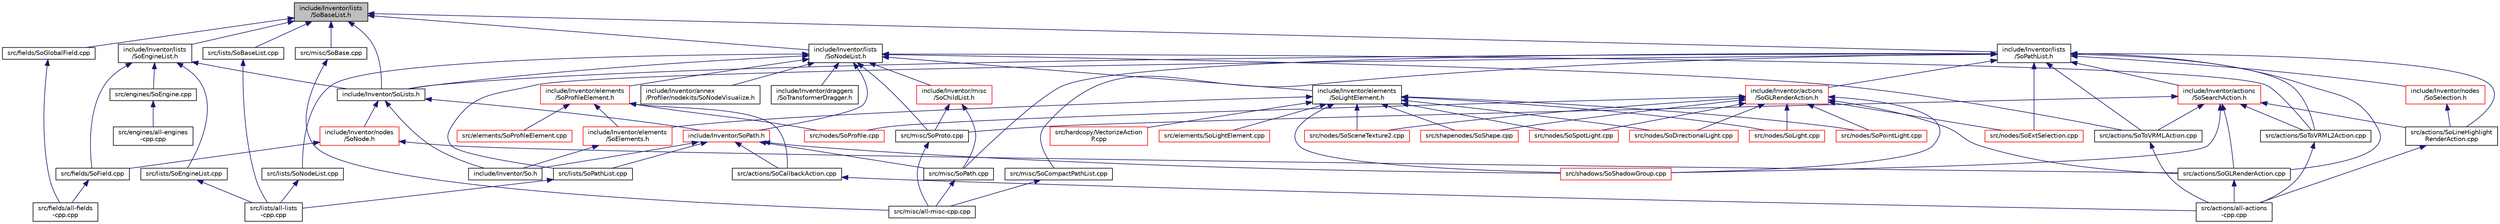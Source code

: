 digraph "include/Inventor/lists/SoBaseList.h"
{
 // LATEX_PDF_SIZE
  edge [fontname="Helvetica",fontsize="10",labelfontname="Helvetica",labelfontsize="10"];
  node [fontname="Helvetica",fontsize="10",shape=record];
  Node1 [label="include/Inventor/lists\l/SoBaseList.h",height=0.2,width=0.4,color="black", fillcolor="grey75", style="filled", fontcolor="black",tooltip=" "];
  Node1 -> Node2 [dir="back",color="midnightblue",fontsize="10",style="solid",fontname="Helvetica"];
  Node2 [label="src/fields/SoGlobalField.cpp",height=0.2,width=0.4,color="black", fillcolor="white", style="filled",URL="$SoGlobalField_8cpp.html",tooltip=" "];
  Node2 -> Node3 [dir="back",color="midnightblue",fontsize="10",style="solid",fontname="Helvetica"];
  Node3 [label="src/fields/all-fields\l-cpp.cpp",height=0.2,width=0.4,color="black", fillcolor="white", style="filled",URL="$all-fields-cpp_8cpp.html",tooltip=" "];
  Node1 -> Node4 [dir="back",color="midnightblue",fontsize="10",style="solid",fontname="Helvetica"];
  Node4 [label="src/lists/SoBaseList.cpp",height=0.2,width=0.4,color="black", fillcolor="white", style="filled",URL="$SoBaseList_8cpp.html",tooltip=" "];
  Node4 -> Node5 [dir="back",color="midnightblue",fontsize="10",style="solid",fontname="Helvetica"];
  Node5 [label="src/lists/all-lists\l-cpp.cpp",height=0.2,width=0.4,color="black", fillcolor="white", style="filled",URL="$all-lists-cpp_8cpp.html",tooltip=" "];
  Node1 -> Node6 [dir="back",color="midnightblue",fontsize="10",style="solid",fontname="Helvetica"];
  Node6 [label="src/misc/SoBase.cpp",height=0.2,width=0.4,color="black", fillcolor="white", style="filled",URL="$SoBase_8cpp.html",tooltip=" "];
  Node6 -> Node7 [dir="back",color="midnightblue",fontsize="10",style="solid",fontname="Helvetica"];
  Node7 [label="src/misc/all-misc-cpp.cpp",height=0.2,width=0.4,color="black", fillcolor="white", style="filled",URL="$all-misc-cpp_8cpp.html",tooltip=" "];
  Node1 -> Node8 [dir="back",color="midnightblue",fontsize="10",style="solid",fontname="Helvetica"];
  Node8 [label="include/Inventor/lists\l/SoEngineList.h",height=0.2,width=0.4,color="black", fillcolor="white", style="filled",URL="$SoEngineList_8h.html",tooltip=" "];
  Node8 -> Node9 [dir="back",color="midnightblue",fontsize="10",style="solid",fontname="Helvetica"];
  Node9 [label="src/engines/SoEngine.cpp",height=0.2,width=0.4,color="black", fillcolor="white", style="filled",URL="$SoEngine_8cpp.html",tooltip=" "];
  Node9 -> Node10 [dir="back",color="midnightblue",fontsize="10",style="solid",fontname="Helvetica"];
  Node10 [label="src/engines/all-engines\l-cpp.cpp",height=0.2,width=0.4,color="black", fillcolor="white", style="filled",URL="$all-engines-cpp_8cpp.html",tooltip=" "];
  Node8 -> Node11 [dir="back",color="midnightblue",fontsize="10",style="solid",fontname="Helvetica"];
  Node11 [label="src/fields/SoField.cpp",height=0.2,width=0.4,color="black", fillcolor="white", style="filled",URL="$SoField_8cpp.html",tooltip=" "];
  Node11 -> Node3 [dir="back",color="midnightblue",fontsize="10",style="solid",fontname="Helvetica"];
  Node8 -> Node12 [dir="back",color="midnightblue",fontsize="10",style="solid",fontname="Helvetica"];
  Node12 [label="src/lists/SoEngineList.cpp",height=0.2,width=0.4,color="black", fillcolor="white", style="filled",URL="$SoEngineList_8cpp.html",tooltip=" "];
  Node12 -> Node5 [dir="back",color="midnightblue",fontsize="10",style="solid",fontname="Helvetica"];
  Node8 -> Node13 [dir="back",color="midnightblue",fontsize="10",style="solid",fontname="Helvetica"];
  Node13 [label="include/Inventor/SoLists.h",height=0.2,width=0.4,color="black", fillcolor="white", style="filled",URL="$SoLists_8h.html",tooltip=" "];
  Node13 -> Node14 [dir="back",color="midnightblue",fontsize="10",style="solid",fontname="Helvetica"];
  Node14 [label="include/Inventor/nodes\l/SoNode.h",height=0.2,width=0.4,color="red", fillcolor="white", style="filled",URL="$SoNode_8h.html",tooltip=" "];
  Node14 -> Node19 [dir="back",color="midnightblue",fontsize="10",style="solid",fontname="Helvetica"];
  Node19 [label="src/actions/SoGLRenderAction.cpp",height=0.2,width=0.4,color="black", fillcolor="white", style="filled",URL="$SoGLRenderAction_8cpp.html",tooltip=" "];
  Node19 -> Node16 [dir="back",color="midnightblue",fontsize="10",style="solid",fontname="Helvetica"];
  Node16 [label="src/actions/all-actions\l-cpp.cpp",height=0.2,width=0.4,color="black", fillcolor="white", style="filled",URL="$all-actions-cpp_8cpp.html",tooltip=" "];
  Node14 -> Node11 [dir="back",color="midnightblue",fontsize="10",style="solid",fontname="Helvetica"];
  Node13 -> Node149 [dir="back",color="midnightblue",fontsize="10",style="solid",fontname="Helvetica"];
  Node149 [label="include/Inventor/So.h",height=0.2,width=0.4,color="black", fillcolor="white", style="filled",URL="$So_8h.html",tooltip=" "];
  Node13 -> Node586 [dir="back",color="midnightblue",fontsize="10",style="solid",fontname="Helvetica"];
  Node586 [label="include/Inventor/SoPath.h",height=0.2,width=0.4,color="red", fillcolor="white", style="filled",URL="$SoPath_8h.html",tooltip=" "];
  Node586 -> Node272 [dir="back",color="midnightblue",fontsize="10",style="solid",fontname="Helvetica"];
  Node272 [label="src/actions/SoCallbackAction.cpp",height=0.2,width=0.4,color="black", fillcolor="white", style="filled",URL="$SoCallbackAction_8cpp.html",tooltip=" "];
  Node272 -> Node16 [dir="back",color="midnightblue",fontsize="10",style="solid",fontname="Helvetica"];
  Node586 -> Node587 [dir="back",color="midnightblue",fontsize="10",style="solid",fontname="Helvetica"];
  Node587 [label="src/lists/SoPathList.cpp",height=0.2,width=0.4,color="black", fillcolor="white", style="filled",URL="$SoPathList_8cpp.html",tooltip=" "];
  Node587 -> Node5 [dir="back",color="midnightblue",fontsize="10",style="solid",fontname="Helvetica"];
  Node586 -> Node370 [dir="back",color="midnightblue",fontsize="10",style="solid",fontname="Helvetica"];
  Node370 [label="src/misc/SoPath.cpp",height=0.2,width=0.4,color="black", fillcolor="white", style="filled",URL="$SoPath_8cpp.html",tooltip=" "];
  Node370 -> Node7 [dir="back",color="midnightblue",fontsize="10",style="solid",fontname="Helvetica"];
  Node586 -> Node152 [dir="back",color="midnightblue",fontsize="10",style="solid",fontname="Helvetica"];
  Node152 [label="src/shadows/SoShadowGroup.cpp",height=0.2,width=0.4,color="red", fillcolor="white", style="filled",URL="$SoShadowGroup_8cpp.html",tooltip=" "];
  Node586 -> Node149 [dir="back",color="midnightblue",fontsize="10",style="solid",fontname="Helvetica"];
  Node1 -> Node637 [dir="back",color="midnightblue",fontsize="10",style="solid",fontname="Helvetica"];
  Node637 [label="include/Inventor/lists\l/SoNodeList.h",height=0.2,width=0.4,color="black", fillcolor="white", style="filled",URL="$SoNodeList_8h.html",tooltip=" "];
  Node637 -> Node147 [dir="back",color="midnightblue",fontsize="10",style="solid",fontname="Helvetica"];
  Node147 [label="src/actions/SoToVRML2Action.cpp",height=0.2,width=0.4,color="black", fillcolor="white", style="filled",URL="$SoToVRML2Action_8cpp.html",tooltip=" "];
  Node147 -> Node16 [dir="back",color="midnightblue",fontsize="10",style="solid",fontname="Helvetica"];
  Node637 -> Node148 [dir="back",color="midnightblue",fontsize="10",style="solid",fontname="Helvetica"];
  Node148 [label="src/actions/SoToVRMLAction.cpp",height=0.2,width=0.4,color="black", fillcolor="white", style="filled",URL="$SoToVRMLAction_8cpp.html",tooltip=" "];
  Node148 -> Node16 [dir="back",color="midnightblue",fontsize="10",style="solid",fontname="Helvetica"];
  Node637 -> Node638 [dir="back",color="midnightblue",fontsize="10",style="solid",fontname="Helvetica"];
  Node638 [label="src/lists/SoNodeList.cpp",height=0.2,width=0.4,color="black", fillcolor="white", style="filled",URL="$SoNodeList_8cpp.html",tooltip=" "];
  Node638 -> Node5 [dir="back",color="midnightblue",fontsize="10",style="solid",fontname="Helvetica"];
  Node637 -> Node82 [dir="back",color="midnightblue",fontsize="10",style="solid",fontname="Helvetica"];
  Node82 [label="src/misc/SoProto.cpp",height=0.2,width=0.4,color="black", fillcolor="white", style="filled",URL="$SoProto_8cpp.html",tooltip=" "];
  Node82 -> Node7 [dir="back",color="midnightblue",fontsize="10",style="solid",fontname="Helvetica"];
  Node637 -> Node100 [dir="back",color="midnightblue",fontsize="10",style="solid",fontname="Helvetica"];
  Node100 [label="include/Inventor/annex\l/Profiler/nodekits/SoNodeVisualize.h",height=0.2,width=0.4,color="black", fillcolor="white", style="filled",URL="$SoNodeVisualize_8h.html",tooltip=" "];
  Node637 -> Node127 [dir="back",color="midnightblue",fontsize="10",style="solid",fontname="Helvetica"];
  Node127 [label="include/Inventor/draggers\l/SoTransformerDragger.h",height=0.2,width=0.4,color="black", fillcolor="white", style="filled",URL="$SoTransformerDragger_8h.html",tooltip=" "];
  Node637 -> Node639 [dir="back",color="midnightblue",fontsize="10",style="solid",fontname="Helvetica"];
  Node639 [label="include/Inventor/elements\l/SoLightElement.h",height=0.2,width=0.4,color="black", fillcolor="white", style="filled",URL="$SoLightElement_8h.html",tooltip=" "];
  Node639 -> Node418 [dir="back",color="midnightblue",fontsize="10",style="solid",fontname="Helvetica"];
  Node418 [label="src/elements/SoLightElement.cpp",height=0.2,width=0.4,color="red", fillcolor="white", style="filled",URL="$SoLightElement_8cpp.html",tooltip=" "];
  Node639 -> Node206 [dir="back",color="midnightblue",fontsize="10",style="solid",fontname="Helvetica"];
  Node206 [label="src/hardcopy/VectorizeAction\lP.cpp",height=0.2,width=0.4,color="red", fillcolor="white", style="filled",URL="$VectorizeActionP_8cpp.html",tooltip=" "];
  Node639 -> Node351 [dir="back",color="midnightblue",fontsize="10",style="solid",fontname="Helvetica"];
  Node351 [label="src/nodes/SoDirectionalLight.cpp",height=0.2,width=0.4,color="red", fillcolor="white", style="filled",URL="$SoDirectionalLight_8cpp.html",tooltip=" "];
  Node639 -> Node288 [dir="back",color="midnightblue",fontsize="10",style="solid",fontname="Helvetica"];
  Node288 [label="src/nodes/SoLight.cpp",height=0.2,width=0.4,color="red", fillcolor="white", style="filled",URL="$SoLight_8cpp.html",tooltip=" "];
  Node639 -> Node420 [dir="back",color="midnightblue",fontsize="10",style="solid",fontname="Helvetica"];
  Node420 [label="src/nodes/SoPointLight.cpp",height=0.2,width=0.4,color="red", fillcolor="white", style="filled",URL="$SoPointLight_8cpp.html",tooltip=" "];
  Node639 -> Node151 [dir="back",color="midnightblue",fontsize="10",style="solid",fontname="Helvetica"];
  Node151 [label="src/nodes/SoSceneTexture2.cpp",height=0.2,width=0.4,color="red", fillcolor="white", style="filled",URL="$SoSceneTexture2_8cpp.html",tooltip=" "];
  Node639 -> Node422 [dir="back",color="midnightblue",fontsize="10",style="solid",fontname="Helvetica"];
  Node422 [label="src/nodes/SoSpotLight.cpp",height=0.2,width=0.4,color="red", fillcolor="white", style="filled",URL="$SoSpotLight_8cpp.html",tooltip=" "];
  Node639 -> Node152 [dir="back",color="midnightblue",fontsize="10",style="solid",fontname="Helvetica"];
  Node639 -> Node323 [dir="back",color="midnightblue",fontsize="10",style="solid",fontname="Helvetica"];
  Node323 [label="src/shapenodes/SoShape.cpp",height=0.2,width=0.4,color="red", fillcolor="white", style="filled",URL="$SoShape_8cpp.html",tooltip=" "];
  Node639 -> Node640 [dir="back",color="midnightblue",fontsize="10",style="solid",fontname="Helvetica"];
  Node640 [label="include/Inventor/elements\l/SoElements.h",height=0.2,width=0.4,color="red", fillcolor="white", style="filled",URL="$SoElements_8h.html",tooltip=" "];
  Node640 -> Node149 [dir="back",color="midnightblue",fontsize="10",style="solid",fontname="Helvetica"];
  Node637 -> Node642 [dir="back",color="midnightblue",fontsize="10",style="solid",fontname="Helvetica"];
  Node642 [label="include/Inventor/elements\l/SoProfileElement.h",height=0.2,width=0.4,color="red", fillcolor="white", style="filled",URL="$SoProfileElement_8h.html",tooltip=" "];
  Node642 -> Node272 [dir="back",color="midnightblue",fontsize="10",style="solid",fontname="Helvetica"];
  Node642 -> Node463 [dir="back",color="midnightblue",fontsize="10",style="solid",fontname="Helvetica"];
  Node463 [label="src/elements/SoProfileElement.cpp",height=0.2,width=0.4,color="red", fillcolor="white", style="filled",URL="$SoProfileElement_8cpp.html",tooltip=" "];
  Node642 -> Node300 [dir="back",color="midnightblue",fontsize="10",style="solid",fontname="Helvetica"];
  Node300 [label="src/nodes/SoProfile.cpp",height=0.2,width=0.4,color="red", fillcolor="white", style="filled",URL="$SoProfile_8cpp.html",tooltip=" "];
  Node642 -> Node640 [dir="back",color="midnightblue",fontsize="10",style="solid",fontname="Helvetica"];
  Node637 -> Node643 [dir="back",color="midnightblue",fontsize="10",style="solid",fontname="Helvetica"];
  Node643 [label="include/Inventor/misc\l/SoChildList.h",height=0.2,width=0.4,color="red", fillcolor="white", style="filled",URL="$SoChildList_8h.html",tooltip=" "];
  Node643 -> Node370 [dir="back",color="midnightblue",fontsize="10",style="solid",fontname="Helvetica"];
  Node643 -> Node82 [dir="back",color="midnightblue",fontsize="10",style="solid",fontname="Helvetica"];
  Node637 -> Node13 [dir="back",color="midnightblue",fontsize="10",style="solid",fontname="Helvetica"];
  Node637 -> Node586 [dir="back",color="midnightblue",fontsize="10",style="solid",fontname="Helvetica"];
  Node1 -> Node644 [dir="back",color="midnightblue",fontsize="10",style="solid",fontname="Helvetica"];
  Node644 [label="include/Inventor/lists\l/SoPathList.h",height=0.2,width=0.4,color="black", fillcolor="white", style="filled",URL="$SoPathList_8h.html",tooltip=" "];
  Node644 -> Node19 [dir="back",color="midnightblue",fontsize="10",style="solid",fontname="Helvetica"];
  Node644 -> Node383 [dir="back",color="midnightblue",fontsize="10",style="solid",fontname="Helvetica"];
  Node383 [label="src/actions/SoLineHighlight\lRenderAction.cpp",height=0.2,width=0.4,color="black", fillcolor="white", style="filled",URL="$SoLineHighlightRenderAction_8cpp.html",tooltip=" "];
  Node383 -> Node16 [dir="back",color="midnightblue",fontsize="10",style="solid",fontname="Helvetica"];
  Node644 -> Node147 [dir="back",color="midnightblue",fontsize="10",style="solid",fontname="Helvetica"];
  Node644 -> Node148 [dir="back",color="midnightblue",fontsize="10",style="solid",fontname="Helvetica"];
  Node644 -> Node587 [dir="back",color="midnightblue",fontsize="10",style="solid",fontname="Helvetica"];
  Node644 -> Node589 [dir="back",color="midnightblue",fontsize="10",style="solid",fontname="Helvetica"];
  Node589 [label="src/misc/SoCompactPathList.cpp",height=0.2,width=0.4,color="black", fillcolor="white", style="filled",URL="$SoCompactPathList_8cpp.html",tooltip=" "];
  Node589 -> Node7 [dir="back",color="midnightblue",fontsize="10",style="solid",fontname="Helvetica"];
  Node644 -> Node370 [dir="back",color="midnightblue",fontsize="10",style="solid",fontname="Helvetica"];
  Node644 -> Node234 [dir="back",color="midnightblue",fontsize="10",style="solid",fontname="Helvetica"];
  Node234 [label="src/nodes/SoExtSelection.cpp",height=0.2,width=0.4,color="red", fillcolor="white", style="filled",URL="$SoExtSelection_8cpp.html",tooltip=" "];
  Node644 -> Node606 [dir="back",color="midnightblue",fontsize="10",style="solid",fontname="Helvetica"];
  Node606 [label="include/Inventor/actions\l/SoGLRenderAction.h",height=0.2,width=0.4,color="red", fillcolor="white", style="filled",URL="$SoGLRenderAction_8h.html",tooltip=" "];
  Node606 -> Node19 [dir="back",color="midnightblue",fontsize="10",style="solid",fontname="Helvetica"];
  Node606 -> Node351 [dir="back",color="midnightblue",fontsize="10",style="solid",fontname="Helvetica"];
  Node606 -> Node234 [dir="back",color="midnightblue",fontsize="10",style="solid",fontname="Helvetica"];
  Node606 -> Node288 [dir="back",color="midnightblue",fontsize="10",style="solid",fontname="Helvetica"];
  Node606 -> Node420 [dir="back",color="midnightblue",fontsize="10",style="solid",fontname="Helvetica"];
  Node606 -> Node300 [dir="back",color="midnightblue",fontsize="10",style="solid",fontname="Helvetica"];
  Node606 -> Node151 [dir="back",color="midnightblue",fontsize="10",style="solid",fontname="Helvetica"];
  Node606 -> Node422 [dir="back",color="midnightblue",fontsize="10",style="solid",fontname="Helvetica"];
  Node606 -> Node152 [dir="back",color="midnightblue",fontsize="10",style="solid",fontname="Helvetica"];
  Node606 -> Node323 [dir="back",color="midnightblue",fontsize="10",style="solid",fontname="Helvetica"];
  Node644 -> Node622 [dir="back",color="midnightblue",fontsize="10",style="solid",fontname="Helvetica"];
  Node622 [label="include/Inventor/actions\l/SoSearchAction.h",height=0.2,width=0.4,color="red", fillcolor="white", style="filled",URL="$SoSearchAction_8h.html",tooltip=" "];
  Node622 -> Node19 [dir="back",color="midnightblue",fontsize="10",style="solid",fontname="Helvetica"];
  Node622 -> Node383 [dir="back",color="midnightblue",fontsize="10",style="solid",fontname="Helvetica"];
  Node622 -> Node147 [dir="back",color="midnightblue",fontsize="10",style="solid",fontname="Helvetica"];
  Node622 -> Node148 [dir="back",color="midnightblue",fontsize="10",style="solid",fontname="Helvetica"];
  Node622 -> Node82 [dir="back",color="midnightblue",fontsize="10",style="solid",fontname="Helvetica"];
  Node622 -> Node152 [dir="back",color="midnightblue",fontsize="10",style="solid",fontname="Helvetica"];
  Node644 -> Node382 [dir="back",color="midnightblue",fontsize="10",style="solid",fontname="Helvetica"];
  Node382 [label="include/Inventor/nodes\l/SoSelection.h",height=0.2,width=0.4,color="red", fillcolor="white", style="filled",URL="$SoSelection_8h.html",tooltip=" "];
  Node382 -> Node383 [dir="back",color="midnightblue",fontsize="10",style="solid",fontname="Helvetica"];
  Node644 -> Node13 [dir="back",color="midnightblue",fontsize="10",style="solid",fontname="Helvetica"];
  Node1 -> Node13 [dir="back",color="midnightblue",fontsize="10",style="solid",fontname="Helvetica"];
}
